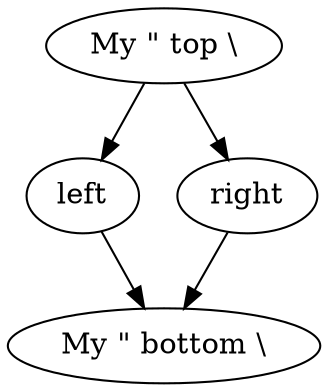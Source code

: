 digraph {
  "My \" top \\" -> left;
  "My \" top \\" -> right;
  left -> "My \" bottom \\";
  right -> "My \" bottom \\";
}
